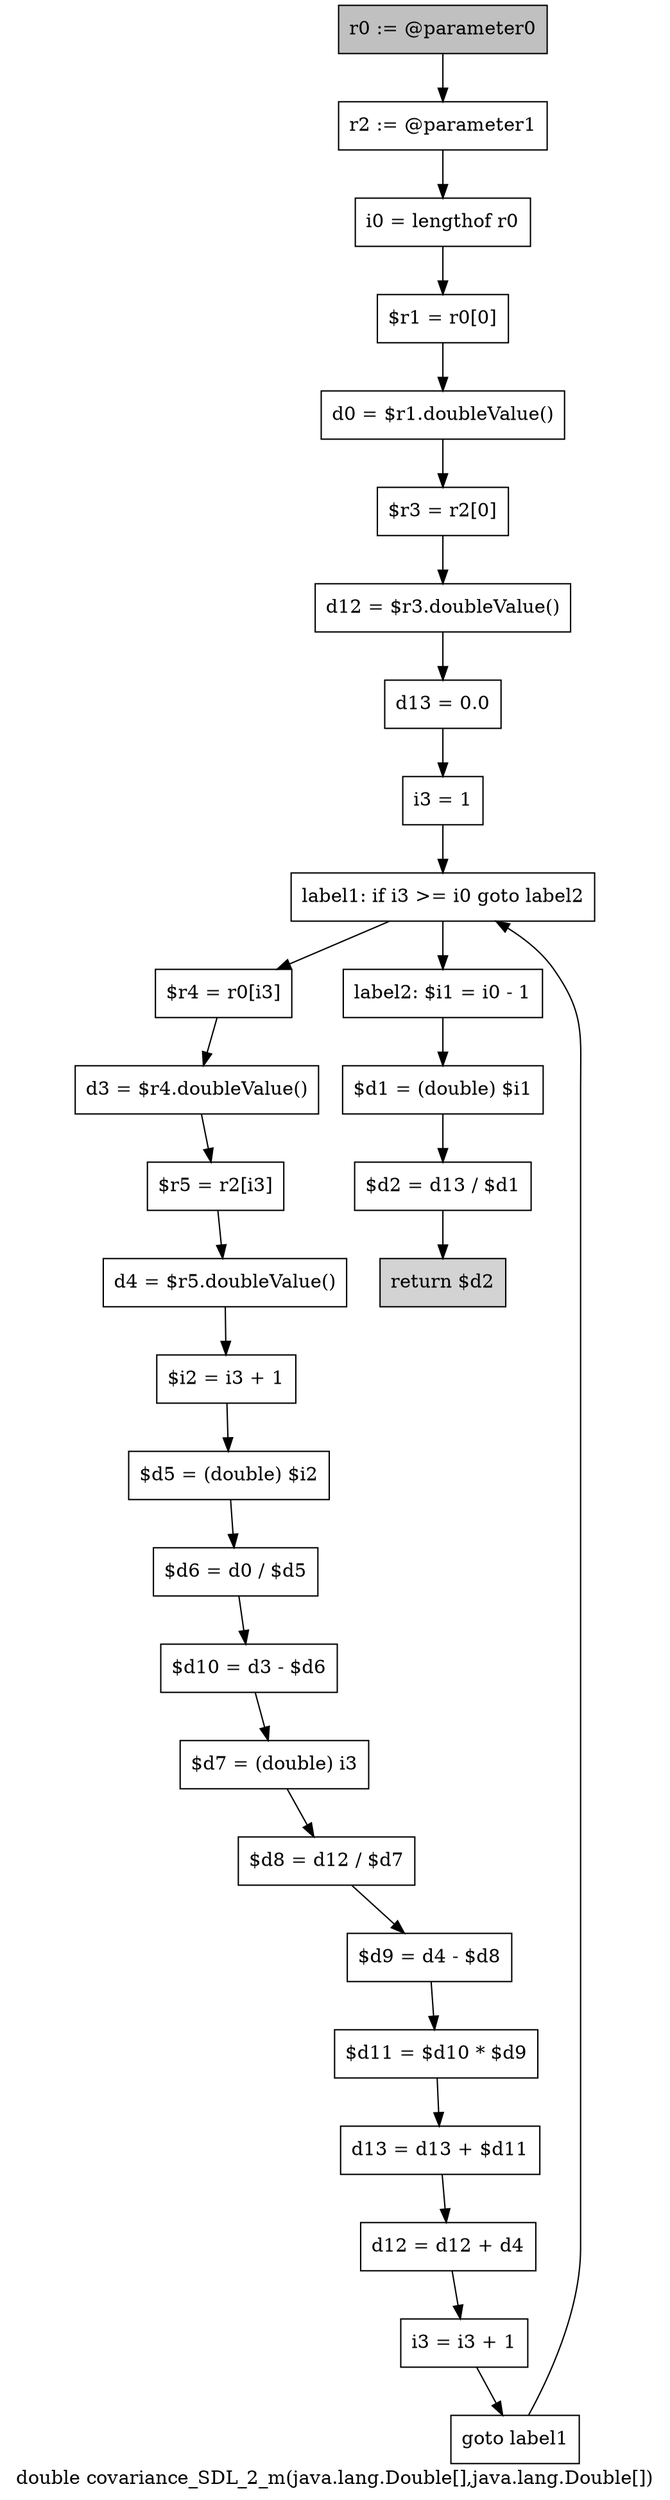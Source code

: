 digraph "double covariance_SDL_2_m(java.lang.Double[],java.lang.Double[])" {
    label="double covariance_SDL_2_m(java.lang.Double[],java.lang.Double[])";
    node [shape=box];
    "0" [style=filled,fillcolor=gray,label="r0 := @parameter0",];
    "1" [label="r2 := @parameter1",];
    "0"->"1";
    "2" [label="i0 = lengthof r0",];
    "1"->"2";
    "3" [label="$r1 = r0[0]",];
    "2"->"3";
    "4" [label="d0 = $r1.doubleValue()",];
    "3"->"4";
    "5" [label="$r3 = r2[0]",];
    "4"->"5";
    "6" [label="d12 = $r3.doubleValue()",];
    "5"->"6";
    "7" [label="d13 = 0.0",];
    "6"->"7";
    "8" [label="i3 = 1",];
    "7"->"8";
    "9" [label="label1: if i3 >= i0 goto label2",];
    "8"->"9";
    "10" [label="$r4 = r0[i3]",];
    "9"->"10";
    "26" [label="label2: $i1 = i0 - 1",];
    "9"->"26";
    "11" [label="d3 = $r4.doubleValue()",];
    "10"->"11";
    "12" [label="$r5 = r2[i3]",];
    "11"->"12";
    "13" [label="d4 = $r5.doubleValue()",];
    "12"->"13";
    "14" [label="$i2 = i3 + 1",];
    "13"->"14";
    "15" [label="$d5 = (double) $i2",];
    "14"->"15";
    "16" [label="$d6 = d0 / $d5",];
    "15"->"16";
    "17" [label="$d10 = d3 - $d6",];
    "16"->"17";
    "18" [label="$d7 = (double) i3",];
    "17"->"18";
    "19" [label="$d8 = d12 / $d7",];
    "18"->"19";
    "20" [label="$d9 = d4 - $d8",];
    "19"->"20";
    "21" [label="$d11 = $d10 * $d9",];
    "20"->"21";
    "22" [label="d13 = d13 + $d11",];
    "21"->"22";
    "23" [label="d12 = d12 + d4",];
    "22"->"23";
    "24" [label="i3 = i3 + 1",];
    "23"->"24";
    "25" [label="goto label1",];
    "24"->"25";
    "25"->"9";
    "27" [label="$d1 = (double) $i1",];
    "26"->"27";
    "28" [label="$d2 = d13 / $d1",];
    "27"->"28";
    "29" [style=filled,fillcolor=lightgray,label="return $d2",];
    "28"->"29";
}
